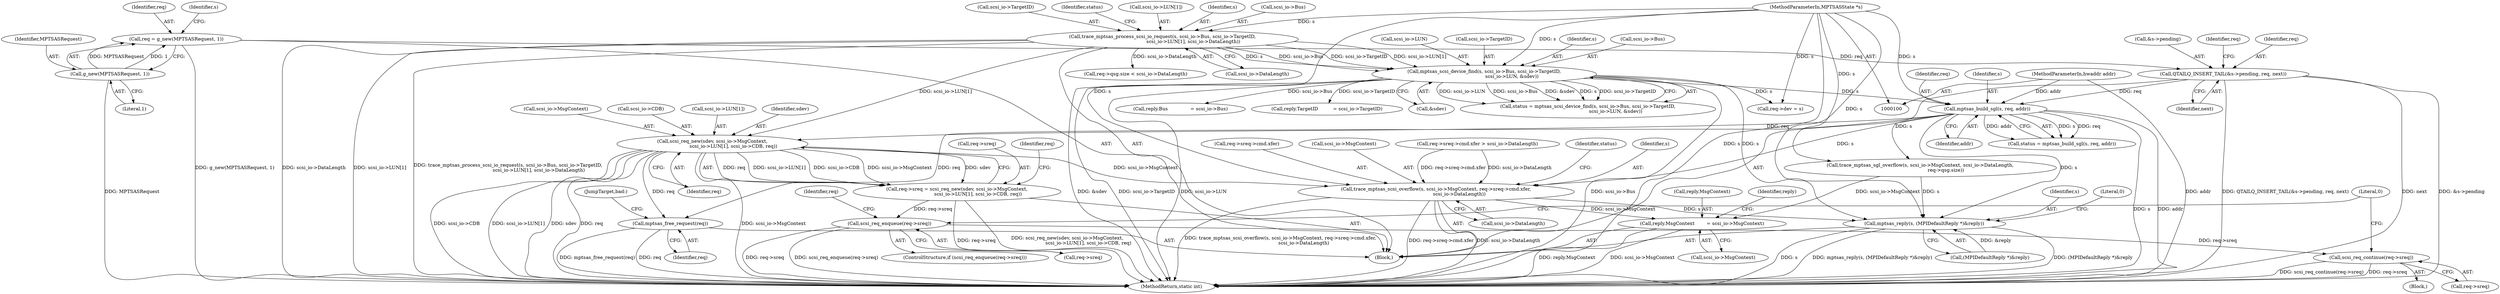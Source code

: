 digraph "1_qemu_670e56d3ed2918b3861d9216f2c0540d9e9ae0d5@array" {
"1000211" [label="(Call,scsi_req_new(sdev, scsi_io->MsgContext,\n                            scsi_io->LUN[1], scsi_io->CDB, req))"];
"1000111" [label="(Call,trace_mptsas_process_scsi_io_request(s, scsi_io->Bus, scsi_io->TargetID,\n                                         scsi_io->LUN[1], scsi_io->DataLength))"];
"1000101" [label="(MethodParameterIn,MPTSASState *s)"];
"1000171" [label="(Call,mptsas_build_sgl(s, req, addr))"];
"1000129" [label="(Call,mptsas_scsi_device_find(s, scsi_io->Bus, scsi_io->TargetID,\n                                     scsi_io->LUN, &sdev))"];
"1000151" [label="(Call,QTAILQ_INSERT_TAIL(&s->pending, req, next))"];
"1000146" [label="(Call,req = g_new(MPTSASRequest, 1))"];
"1000148" [label="(Call,g_new(MPTSASRequest, 1))"];
"1000103" [label="(MethodParameterIn,hwaddr addr)"];
"1000207" [label="(Call,req->sreq = scsi_req_new(sdev, scsi_io->MsgContext,\n                            scsi_io->LUN[1], scsi_io->CDB, req))"];
"1000289" [label="(Call,scsi_req_enqueue(req->sreq))"];
"1000294" [label="(Call,scsi_req_continue(req->sreq))"];
"1000301" [label="(Call,trace_mptsas_scsi_overflow(s, scsi_io->MsgContext, req->sreq->cmd.xfer,\n                               scsi_io->DataLength))"];
"1000372" [label="(Call,reply.MsgContext        = scsi_io->MsgContext)"];
"1000392" [label="(Call,mptsas_reply(s, (MPIDefaultReply *)&reply))"];
"1000320" [label="(Call,mptsas_free_request(req))"];
"1000224" [label="(Identifier,req)"];
"1000116" [label="(Call,scsi_io->TargetID)"];
"1000173" [label="(Identifier,req)"];
"1000190" [label="(Call,trace_mptsas_sgl_overflow(s, scsi_io->MsgContext, scsi_io->DataLength,\n                                  req->qsg.size))"];
"1000400" [label="(MethodReturn,static int)"];
"1000124" [label="(Call,scsi_io->DataLength)"];
"1000288" [label="(ControlStructure,if (scsi_req_enqueue(req->sreq)))"];
"1000299" [label="(Literal,0)"];
"1000336" [label="(Call,reply.Bus               = scsi_io->Bus)"];
"1000294" [label="(Call,scsi_req_continue(req->sreq))"];
"1000289" [label="(Call,scsi_req_enqueue(req->sreq))"];
"1000156" [label="(Identifier,req)"];
"1000226" [label="(Call,req->sreq->cmd.xfer > scsi_io->DataLength)"];
"1000128" [label="(Identifier,status)"];
"1000137" [label="(Call,scsi_io->LUN)"];
"1000321" [label="(Identifier,req)"];
"1000372" [label="(Call,reply.MsgContext        = scsi_io->MsgContext)"];
"1000329" [label="(Call,reply.TargetID          = scsi_io->TargetID)"];
"1000150" [label="(Literal,1)"];
"1000313" [label="(Call,scsi_io->DataLength)"];
"1000134" [label="(Call,scsi_io->TargetID)"];
"1000295" [label="(Call,req->sreq)"];
"1000296" [label="(Identifier,req)"];
"1000152" [label="(Call,&s->pending)"];
"1000399" [label="(Literal,0)"];
"1000212" [label="(Identifier,sdev)"];
"1000381" [label="(Identifier,reply)"];
"1000119" [label="(Call,scsi_io->LUN[1])"];
"1000164" [label="(Call,req->dev = s)"];
"1000174" [label="(Identifier,addr)"];
"1000230" [label="(Identifier,req)"];
"1000140" [label="(Call,&sdev)"];
"1000129" [label="(Call,mptsas_scsi_device_find(s, scsi_io->Bus, scsi_io->TargetID,\n                                     scsi_io->LUN, &sdev))"];
"1000211" [label="(Call,scsi_req_new(sdev, scsi_io->MsgContext,\n                            scsi_io->LUN[1], scsi_io->CDB, req))"];
"1000171" [label="(Call,mptsas_build_sgl(s, req, addr))"];
"1000157" [label="(Identifier,next)"];
"1000392" [label="(Call,mptsas_reply(s, (MPIDefaultReply *)&reply))"];
"1000127" [label="(Call,status = mptsas_scsi_device_find(s, scsi_io->Bus, scsi_io->TargetID,\n                                     scsi_io->LUN, &sdev))"];
"1000130" [label="(Identifier,s)"];
"1000302" [label="(Identifier,s)"];
"1000376" [label="(Call,scsi_io->MsgContext)"];
"1000213" [label="(Call,scsi_io->MsgContext)"];
"1000301" [label="(Call,trace_mptsas_scsi_overflow(s, scsi_io->MsgContext, req->sreq->cmd.xfer,\n                               scsi_io->DataLength))"];
"1000103" [label="(MethodParameterIn,hwaddr addr)"];
"1000146" [label="(Call,req = g_new(MPTSASRequest, 1))"];
"1000290" [label="(Call,req->sreq)"];
"1000112" [label="(Identifier,s)"];
"1000111" [label="(Call,trace_mptsas_process_scsi_io_request(s, scsi_io->Bus, scsi_io->TargetID,\n                                         scsi_io->LUN[1], scsi_io->DataLength))"];
"1000221" [label="(Call,scsi_io->CDB)"];
"1000101" [label="(MethodParameterIn,MPTSASState *s)"];
"1000306" [label="(Call,req->sreq->cmd.xfer)"];
"1000373" [label="(Call,reply.MsgContext)"];
"1000148" [label="(Call,g_new(MPTSASRequest, 1))"];
"1000180" [label="(Call,req->qsg.size < scsi_io->DataLength)"];
"1000149" [label="(Identifier,MPTSASRequest)"];
"1000113" [label="(Call,scsi_io->Bus)"];
"1000293" [label="(Block,)"];
"1000303" [label="(Call,scsi_io->MsgContext)"];
"1000154" [label="(Identifier,s)"];
"1000317" [label="(Identifier,status)"];
"1000208" [label="(Call,req->sreq)"];
"1000216" [label="(Call,scsi_io->LUN[1])"];
"1000172" [label="(Identifier,s)"];
"1000160" [label="(Identifier,req)"];
"1000147" [label="(Identifier,req)"];
"1000394" [label="(Call,(MPIDefaultReply *)&reply)"];
"1000393" [label="(Identifier,s)"];
"1000131" [label="(Call,scsi_io->Bus)"];
"1000322" [label="(JumpTarget,bad:)"];
"1000104" [label="(Block,)"];
"1000151" [label="(Call,QTAILQ_INSERT_TAIL(&s->pending, req, next))"];
"1000207" [label="(Call,req->sreq = scsi_req_new(sdev, scsi_io->MsgContext,\n                            scsi_io->LUN[1], scsi_io->CDB, req))"];
"1000320" [label="(Call,mptsas_free_request(req))"];
"1000169" [label="(Call,status = mptsas_build_sgl(s, req, addr))"];
"1000211" -> "1000207"  [label="AST: "];
"1000211" -> "1000224"  [label="CFG: "];
"1000212" -> "1000211"  [label="AST: "];
"1000213" -> "1000211"  [label="AST: "];
"1000216" -> "1000211"  [label="AST: "];
"1000221" -> "1000211"  [label="AST: "];
"1000224" -> "1000211"  [label="AST: "];
"1000207" -> "1000211"  [label="CFG: "];
"1000211" -> "1000400"  [label="DDG: scsi_io->CDB"];
"1000211" -> "1000400"  [label="DDG: scsi_io->LUN[1]"];
"1000211" -> "1000400"  [label="DDG: sdev"];
"1000211" -> "1000400"  [label="DDG: scsi_io->MsgContext"];
"1000211" -> "1000400"  [label="DDG: req"];
"1000211" -> "1000207"  [label="DDG: req"];
"1000211" -> "1000207"  [label="DDG: scsi_io->LUN[1]"];
"1000211" -> "1000207"  [label="DDG: scsi_io->CDB"];
"1000211" -> "1000207"  [label="DDG: scsi_io->MsgContext"];
"1000211" -> "1000207"  [label="DDG: sdev"];
"1000111" -> "1000211"  [label="DDG: scsi_io->LUN[1]"];
"1000171" -> "1000211"  [label="DDG: req"];
"1000211" -> "1000301"  [label="DDG: scsi_io->MsgContext"];
"1000211" -> "1000320"  [label="DDG: req"];
"1000111" -> "1000104"  [label="AST: "];
"1000111" -> "1000124"  [label="CFG: "];
"1000112" -> "1000111"  [label="AST: "];
"1000113" -> "1000111"  [label="AST: "];
"1000116" -> "1000111"  [label="AST: "];
"1000119" -> "1000111"  [label="AST: "];
"1000124" -> "1000111"  [label="AST: "];
"1000128" -> "1000111"  [label="CFG: "];
"1000111" -> "1000400"  [label="DDG: scsi_io->LUN[1]"];
"1000111" -> "1000400"  [label="DDG: trace_mptsas_process_scsi_io_request(s, scsi_io->Bus, scsi_io->TargetID,\n                                         scsi_io->LUN[1], scsi_io->DataLength)"];
"1000111" -> "1000400"  [label="DDG: scsi_io->DataLength"];
"1000101" -> "1000111"  [label="DDG: s"];
"1000111" -> "1000129"  [label="DDG: s"];
"1000111" -> "1000129"  [label="DDG: scsi_io->Bus"];
"1000111" -> "1000129"  [label="DDG: scsi_io->TargetID"];
"1000111" -> "1000129"  [label="DDG: scsi_io->LUN[1]"];
"1000111" -> "1000180"  [label="DDG: scsi_io->DataLength"];
"1000101" -> "1000100"  [label="AST: "];
"1000101" -> "1000400"  [label="DDG: s"];
"1000101" -> "1000129"  [label="DDG: s"];
"1000101" -> "1000164"  [label="DDG: s"];
"1000101" -> "1000171"  [label="DDG: s"];
"1000101" -> "1000190"  [label="DDG: s"];
"1000101" -> "1000301"  [label="DDG: s"];
"1000101" -> "1000392"  [label="DDG: s"];
"1000171" -> "1000169"  [label="AST: "];
"1000171" -> "1000174"  [label="CFG: "];
"1000172" -> "1000171"  [label="AST: "];
"1000173" -> "1000171"  [label="AST: "];
"1000174" -> "1000171"  [label="AST: "];
"1000169" -> "1000171"  [label="CFG: "];
"1000171" -> "1000400"  [label="DDG: s"];
"1000171" -> "1000400"  [label="DDG: addr"];
"1000171" -> "1000169"  [label="DDG: s"];
"1000171" -> "1000169"  [label="DDG: req"];
"1000171" -> "1000169"  [label="DDG: addr"];
"1000129" -> "1000171"  [label="DDG: s"];
"1000151" -> "1000171"  [label="DDG: req"];
"1000103" -> "1000171"  [label="DDG: addr"];
"1000171" -> "1000190"  [label="DDG: s"];
"1000171" -> "1000301"  [label="DDG: s"];
"1000171" -> "1000320"  [label="DDG: req"];
"1000171" -> "1000392"  [label="DDG: s"];
"1000129" -> "1000127"  [label="AST: "];
"1000129" -> "1000140"  [label="CFG: "];
"1000130" -> "1000129"  [label="AST: "];
"1000131" -> "1000129"  [label="AST: "];
"1000134" -> "1000129"  [label="AST: "];
"1000137" -> "1000129"  [label="AST: "];
"1000140" -> "1000129"  [label="AST: "];
"1000127" -> "1000129"  [label="CFG: "];
"1000129" -> "1000400"  [label="DDG: &sdev"];
"1000129" -> "1000400"  [label="DDG: scsi_io->TargetID"];
"1000129" -> "1000400"  [label="DDG: scsi_io->LUN"];
"1000129" -> "1000400"  [label="DDG: scsi_io->Bus"];
"1000129" -> "1000127"  [label="DDG: scsi_io->LUN"];
"1000129" -> "1000127"  [label="DDG: scsi_io->Bus"];
"1000129" -> "1000127"  [label="DDG: &sdev"];
"1000129" -> "1000127"  [label="DDG: s"];
"1000129" -> "1000127"  [label="DDG: scsi_io->TargetID"];
"1000129" -> "1000164"  [label="DDG: s"];
"1000129" -> "1000329"  [label="DDG: scsi_io->TargetID"];
"1000129" -> "1000336"  [label="DDG: scsi_io->Bus"];
"1000129" -> "1000392"  [label="DDG: s"];
"1000151" -> "1000104"  [label="AST: "];
"1000151" -> "1000157"  [label="CFG: "];
"1000152" -> "1000151"  [label="AST: "];
"1000156" -> "1000151"  [label="AST: "];
"1000157" -> "1000151"  [label="AST: "];
"1000160" -> "1000151"  [label="CFG: "];
"1000151" -> "1000400"  [label="DDG: QTAILQ_INSERT_TAIL(&s->pending, req, next)"];
"1000151" -> "1000400"  [label="DDG: next"];
"1000151" -> "1000400"  [label="DDG: &s->pending"];
"1000146" -> "1000151"  [label="DDG: req"];
"1000146" -> "1000104"  [label="AST: "];
"1000146" -> "1000148"  [label="CFG: "];
"1000147" -> "1000146"  [label="AST: "];
"1000148" -> "1000146"  [label="AST: "];
"1000154" -> "1000146"  [label="CFG: "];
"1000146" -> "1000400"  [label="DDG: g_new(MPTSASRequest, 1)"];
"1000148" -> "1000146"  [label="DDG: MPTSASRequest"];
"1000148" -> "1000146"  [label="DDG: 1"];
"1000148" -> "1000150"  [label="CFG: "];
"1000149" -> "1000148"  [label="AST: "];
"1000150" -> "1000148"  [label="AST: "];
"1000148" -> "1000400"  [label="DDG: MPTSASRequest"];
"1000103" -> "1000100"  [label="AST: "];
"1000103" -> "1000400"  [label="DDG: addr"];
"1000207" -> "1000104"  [label="AST: "];
"1000208" -> "1000207"  [label="AST: "];
"1000230" -> "1000207"  [label="CFG: "];
"1000207" -> "1000400"  [label="DDG: req->sreq"];
"1000207" -> "1000400"  [label="DDG: scsi_req_new(sdev, scsi_io->MsgContext,\n                            scsi_io->LUN[1], scsi_io->CDB, req)"];
"1000207" -> "1000289"  [label="DDG: req->sreq"];
"1000289" -> "1000288"  [label="AST: "];
"1000289" -> "1000290"  [label="CFG: "];
"1000290" -> "1000289"  [label="AST: "];
"1000296" -> "1000289"  [label="CFG: "];
"1000299" -> "1000289"  [label="CFG: "];
"1000289" -> "1000400"  [label="DDG: req->sreq"];
"1000289" -> "1000400"  [label="DDG: scsi_req_enqueue(req->sreq)"];
"1000289" -> "1000294"  [label="DDG: req->sreq"];
"1000294" -> "1000293"  [label="AST: "];
"1000294" -> "1000295"  [label="CFG: "];
"1000295" -> "1000294"  [label="AST: "];
"1000299" -> "1000294"  [label="CFG: "];
"1000294" -> "1000400"  [label="DDG: req->sreq"];
"1000294" -> "1000400"  [label="DDG: scsi_req_continue(req->sreq)"];
"1000301" -> "1000104"  [label="AST: "];
"1000301" -> "1000313"  [label="CFG: "];
"1000302" -> "1000301"  [label="AST: "];
"1000303" -> "1000301"  [label="AST: "];
"1000306" -> "1000301"  [label="AST: "];
"1000313" -> "1000301"  [label="AST: "];
"1000317" -> "1000301"  [label="CFG: "];
"1000301" -> "1000400"  [label="DDG: scsi_io->DataLength"];
"1000301" -> "1000400"  [label="DDG: trace_mptsas_scsi_overflow(s, scsi_io->MsgContext, req->sreq->cmd.xfer,\n                               scsi_io->DataLength)"];
"1000301" -> "1000400"  [label="DDG: req->sreq->cmd.xfer"];
"1000226" -> "1000301"  [label="DDG: req->sreq->cmd.xfer"];
"1000226" -> "1000301"  [label="DDG: scsi_io->DataLength"];
"1000301" -> "1000372"  [label="DDG: scsi_io->MsgContext"];
"1000301" -> "1000392"  [label="DDG: s"];
"1000372" -> "1000104"  [label="AST: "];
"1000372" -> "1000376"  [label="CFG: "];
"1000373" -> "1000372"  [label="AST: "];
"1000376" -> "1000372"  [label="AST: "];
"1000381" -> "1000372"  [label="CFG: "];
"1000372" -> "1000400"  [label="DDG: scsi_io->MsgContext"];
"1000372" -> "1000400"  [label="DDG: reply.MsgContext"];
"1000190" -> "1000372"  [label="DDG: scsi_io->MsgContext"];
"1000392" -> "1000104"  [label="AST: "];
"1000392" -> "1000394"  [label="CFG: "];
"1000393" -> "1000392"  [label="AST: "];
"1000394" -> "1000392"  [label="AST: "];
"1000399" -> "1000392"  [label="CFG: "];
"1000392" -> "1000400"  [label="DDG: mptsas_reply(s, (MPIDefaultReply *)&reply)"];
"1000392" -> "1000400"  [label="DDG: (MPIDefaultReply *)&reply"];
"1000392" -> "1000400"  [label="DDG: s"];
"1000190" -> "1000392"  [label="DDG: s"];
"1000394" -> "1000392"  [label="DDG: &reply"];
"1000320" -> "1000104"  [label="AST: "];
"1000320" -> "1000321"  [label="CFG: "];
"1000321" -> "1000320"  [label="AST: "];
"1000322" -> "1000320"  [label="CFG: "];
"1000320" -> "1000400"  [label="DDG: req"];
"1000320" -> "1000400"  [label="DDG: mptsas_free_request(req)"];
}
